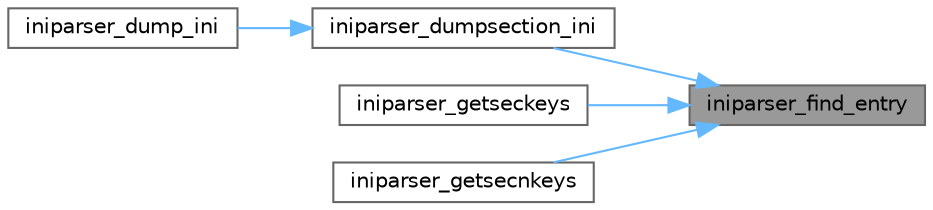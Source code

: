 digraph "iniparser_find_entry"
{
 // LATEX_PDF_SIZE
  bgcolor="transparent";
  edge [fontname=Helvetica,fontsize=10,labelfontname=Helvetica,labelfontsize=10];
  node [fontname=Helvetica,fontsize=10,shape=box,height=0.2,width=0.4];
  rankdir="RL";
  Node1 [label="iniparser_find_entry",height=0.2,width=0.4,color="gray40", fillcolor="grey60", style="filled", fontcolor="black",tooltip="Finds out if a given entry exists in a dictionary"];
  Node1 -> Node2 [dir="back",color="steelblue1",style="solid"];
  Node2 [label="iniparser_dumpsection_ini",height=0.2,width=0.4,color="grey40", fillcolor="white", style="filled",URL="$iniparser_8c.html#a790111c03777a5377712b5ea78431637",tooltip="Save a dictionary section to a loadable ini file"];
  Node2 -> Node3 [dir="back",color="steelblue1",style="solid"];
  Node3 [label="iniparser_dump_ini",height=0.2,width=0.4,color="grey40", fillcolor="white", style="filled",URL="$iniparser_8c.html#af3d206ad34f6b9eefe394896d68d140c",tooltip="Save a dictionary to a loadable ini file"];
  Node1 -> Node4 [dir="back",color="steelblue1",style="solid"];
  Node4 [label="iniparser_getseckeys",height=0.2,width=0.4,color="grey40", fillcolor="white", style="filled",URL="$iniparser_8c.html#ae8b877f872727f9129976b8f2de38e48",tooltip="Get the number of keys in a section of a dictionary."];
  Node1 -> Node5 [dir="back",color="steelblue1",style="solid"];
  Node5 [label="iniparser_getsecnkeys",height=0.2,width=0.4,color="grey40", fillcolor="white", style="filled",URL="$iniparser_8c.html#a3e50b16a71a4fbd2183bec0424699932",tooltip="Get the number of keys in a section of a dictionary."];
}
